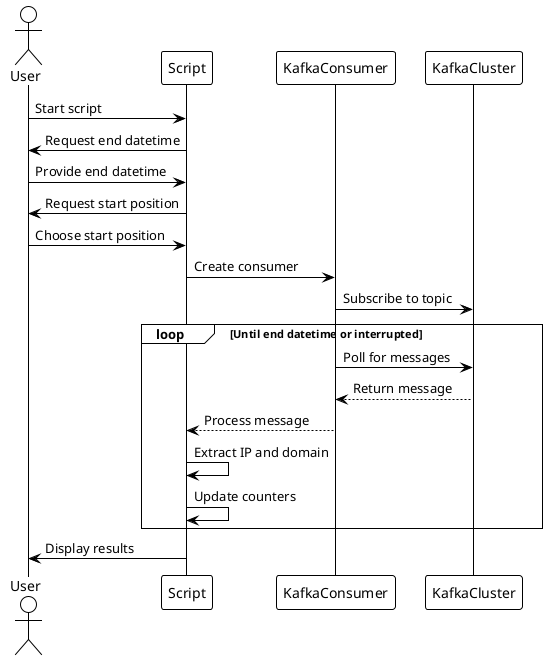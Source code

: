 @startuml
!theme plain
actor User
participant Script
participant KafkaConsumer
participant KafkaCluster

User -> Script: Start script
Script -> User: Request end datetime
User -> Script: Provide end datetime
Script -> User: Request start position
User -> Script: Choose start position
Script -> KafkaConsumer: Create consumer
KafkaConsumer -> KafkaCluster: Subscribe to topic
loop Until end datetime or interrupted
    KafkaConsumer -> KafkaCluster: Poll for messages
    KafkaCluster --> KafkaConsumer: Return message
    KafkaConsumer --> Script: Process message
    Script -> Script: Extract IP and domain
    Script -> Script: Update counters
end
Script -> User: Display results
@enduml